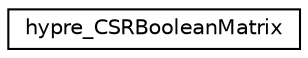 digraph "Graphical Class Hierarchy"
{
 // LATEX_PDF_SIZE
  edge [fontname="Helvetica",fontsize="10",labelfontname="Helvetica",labelfontsize="10"];
  node [fontname="Helvetica",fontsize="10",shape=record];
  rankdir="LR";
  Node0 [label="hypre_CSRBooleanMatrix",height=0.2,width=0.4,color="black", fillcolor="white", style="filled",URL="$structhypre___c_s_r_boolean_matrix.html",tooltip=" "];
}
